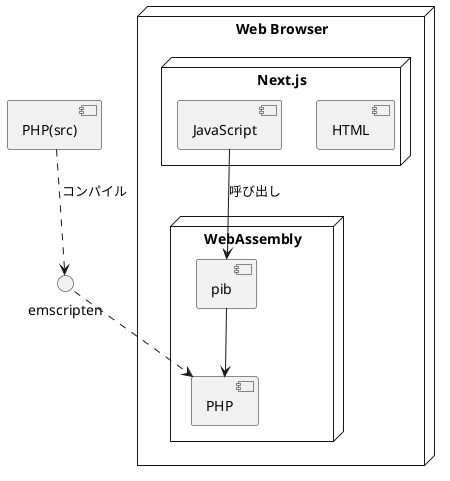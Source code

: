 @startuml php
node "Web Browser" {
  node "Next.js" {
    [HTML]
    [JavaScript]
  }
  node "WebAssembly" {
    [pib]
    [PHP]
  }
}
[JavaScript] --> [pib] : 呼び出し
[pib] --> [PHP]
[PHP(src)] ..> emscripten : コンパイル
emscripten ..> [PHP]
@enduml

@startuml plantuml
node "GitHub Pages"{
    node "Next.js" {
        [JavaScript]
        [<img>]
    }
}
node "www.plantuml.com" {
    [plantuml/img]
}

[JavaScript] --> [<img>] : src URL構築
[<img>] --> [plantuml/img] : 画像リクエスト
@enduml